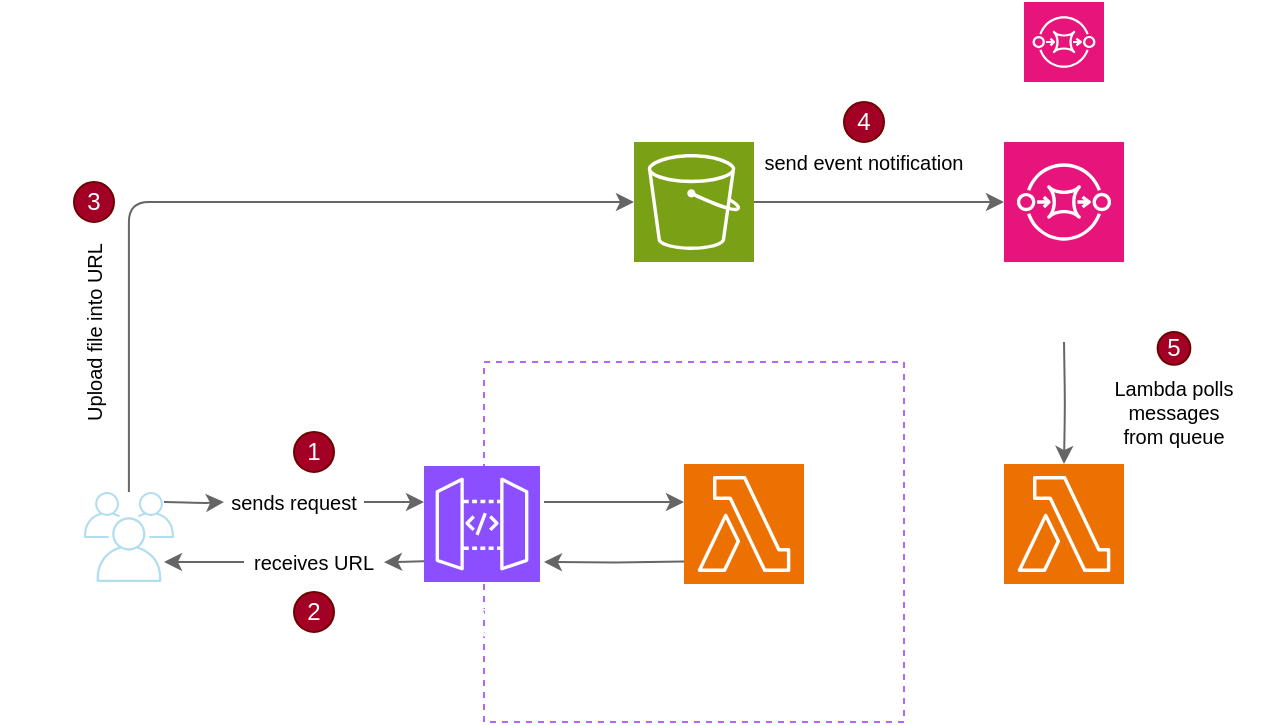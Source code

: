 <mxfile version="23.0.2" type="device">
  <diagram id="Ht1M8jgEwFfnCIfOTk4-" name="Page-1">
    <mxGraphModel dx="619" dy="951" grid="1" gridSize="10" guides="1" tooltips="1" connect="1" arrows="1" fold="1" page="0" pageScale="1" pageWidth="1169" pageHeight="827" math="0" shadow="0">
      <root>
        <mxCell id="0" />
        <mxCell id="1" parent="0" />
        <mxCell id="XL2JvxlQImCeZwp-tDhh-8" value="" style="rounded=0;whiteSpace=wrap;html=1;strokeColor=#B266FF;dashed=1;" parent="1" vertex="1">
          <mxGeometry x="650" y="110" width="210" height="180" as="geometry" />
        </mxCell>
        <mxCell id="XL2JvxlQImCeZwp-tDhh-9" value="api gateway -&amp;nbsp;&lt;br style=&quot;font-size: 11px;&quot;&gt;handle traffic" style="sketch=0;points=[[0,0,0],[0.25,0,0],[0.5,0,0],[0.75,0,0],[1,0,0],[0,1,0],[0.25,1,0],[0.5,1,0],[0.75,1,0],[1,1,0],[0,0.25,0],[0,0.5,0],[0,0.75,0],[1,0.25,0],[1,0.5,0],[1,0.75,0]];outlineConnect=0;fontColor=#FFFFFF;fillColor=#8C4FFF;strokeColor=#ffffff;dashed=0;verticalLabelPosition=bottom;verticalAlign=top;align=center;html=1;fontSize=11;fontStyle=0;aspect=fixed;shape=mxgraph.aws4.resourceIcon;resIcon=mxgraph.aws4.api_gateway;" parent="1" vertex="1">
          <mxGeometry x="620" y="162" width="58" height="58" as="geometry" />
        </mxCell>
        <mxCell id="XL2JvxlQImCeZwp-tDhh-10" style="edgeStyle=orthogonalEdgeStyle;rounded=1;orthogonalLoop=1;jettySize=auto;html=1;curved=0;strokeColor=#666666;" parent="1" source="XL2JvxlQImCeZwp-tDhh-22" edge="1">
          <mxGeometry relative="1" as="geometry">
            <mxPoint x="490" y="180" as="sourcePoint" />
            <mxPoint x="620" y="180" as="targetPoint" />
            <Array as="points" />
          </mxGeometry>
        </mxCell>
        <mxCell id="XL2JvxlQImCeZwp-tDhh-11" value="lambda - creates&lt;br style=&quot;font-size: 11px;&quot;&gt;presigned POST URLs" style="sketch=0;points=[[0,0,0],[0.25,0,0],[0.5,0,0],[0.75,0,0],[1,0,0],[0,1,0],[0.25,1,0],[0.5,1,0],[0.75,1,0],[1,1,0],[0,0.25,0],[0,0.5,0],[0,0.75,0],[1,0.25,0],[1,0.5,0],[1,0.75,0]];outlineConnect=0;fontColor=#FFFFFF;fillColor=#ED7100;strokeColor=#ffffff;dashed=0;verticalLabelPosition=bottom;verticalAlign=top;align=center;html=1;fontSize=11;fontStyle=0;aspect=fixed;shape=mxgraph.aws4.resourceIcon;resIcon=mxgraph.aws4.lambda;fontFamily=Helvetica;" parent="1" vertex="1">
          <mxGeometry x="750" y="161" width="60" height="60" as="geometry" />
        </mxCell>
        <mxCell id="XL2JvxlQImCeZwp-tDhh-12" value="lambda - validates uploaded file&lt;br style=&quot;font-size: 11px;&quot;&gt;NOTE: We will focus on&lt;br&gt;this process!" style="sketch=0;points=[[0,0,0],[0.25,0,0],[0.5,0,0],[0.75,0,0],[1,0,0],[0,1,0],[0.25,1,0],[0.5,1,0],[0.75,1,0],[1,1,0],[0,0.25,0],[0,0.5,0],[0,0.75,0],[1,0.25,0],[1,0.5,0],[1,0.75,0]];outlineConnect=0;fontColor=#FFFFFF;fillColor=#ED7100;strokeColor=#ffffff;dashed=0;verticalLabelPosition=bottom;verticalAlign=top;align=center;html=1;fontSize=11;fontStyle=0;aspect=fixed;shape=mxgraph.aws4.resourceIcon;resIcon=mxgraph.aws4.lambda;fontFamily=Helvetica;" parent="1" vertex="1">
          <mxGeometry x="910" y="161" width="60" height="60" as="geometry" />
        </mxCell>
        <mxCell id="XL2JvxlQImCeZwp-tDhh-13" value="bucket - stores files" style="sketch=0;points=[[0,0,0],[0.25,0,0],[0.5,0,0],[0.75,0,0],[1,0,0],[0,1,0],[0.25,1,0],[0.5,1,0],[0.75,1,0],[1,1,0],[0,0.25,0],[0,0.5,0],[0,0.75,0],[1,0.25,0],[1,0.5,0],[1,0.75,0]];outlineConnect=0;fontColor=#FFFFFF;fillColor=#7AA116;strokeColor=#ffffff;dashed=0;verticalLabelPosition=bottom;verticalAlign=top;align=center;html=1;fontSize=11;fontStyle=0;aspect=fixed;shape=mxgraph.aws4.resourceIcon;resIcon=mxgraph.aws4.s3;fontFamily=Helvetica;" parent="1" vertex="1">
          <mxGeometry x="725" width="60" height="60" as="geometry" />
        </mxCell>
        <mxCell id="XL2JvxlQImCeZwp-tDhh-14" style="edgeStyle=orthogonalEdgeStyle;rounded=1;orthogonalLoop=1;jettySize=auto;html=1;entryX=0;entryY=0.5;entryDx=0;entryDy=0;entryPerimeter=0;curved=0;strokeColor=#666666;" parent="1" edge="1">
          <mxGeometry relative="1" as="geometry">
            <mxPoint x="680" y="180" as="sourcePoint" />
            <mxPoint x="750" y="180" as="targetPoint" />
          </mxGeometry>
        </mxCell>
        <mxCell id="XL2JvxlQImCeZwp-tDhh-16" style="edgeStyle=orthogonalEdgeStyle;rounded=0;orthogonalLoop=1;jettySize=auto;html=1;strokeColor=#666666;" parent="1" edge="1">
          <mxGeometry relative="1" as="geometry">
            <mxPoint x="750" y="209.76" as="sourcePoint" />
            <mxPoint x="680" y="210" as="targetPoint" />
          </mxGeometry>
        </mxCell>
        <mxCell id="XL2JvxlQImCeZwp-tDhh-21" style="edgeStyle=orthogonalEdgeStyle;rounded=0;orthogonalLoop=1;jettySize=auto;html=1;strokeColor=#666666;" parent="1" source="XL2JvxlQImCeZwp-tDhh-23" edge="1">
          <mxGeometry relative="1" as="geometry">
            <mxPoint x="620" y="209.63" as="sourcePoint" />
            <mxPoint x="490" y="210" as="targetPoint" />
          </mxGeometry>
        </mxCell>
        <mxCell id="XL2JvxlQImCeZwp-tDhh-24" value="" style="edgeStyle=orthogonalEdgeStyle;rounded=0;orthogonalLoop=1;jettySize=auto;html=1;strokeColor=#666666;" parent="1" target="XL2JvxlQImCeZwp-tDhh-23" edge="1">
          <mxGeometry relative="1" as="geometry">
            <mxPoint x="620" y="209.63" as="sourcePoint" />
            <mxPoint x="490" y="210" as="targetPoint" />
          </mxGeometry>
        </mxCell>
        <mxCell id="XL2JvxlQImCeZwp-tDhh-23" value="receives URL" style="text;html=1;strokeColor=none;fillColor=none;align=center;verticalAlign=middle;whiteSpace=wrap;rounded=0;fontSize=10;" parent="1" vertex="1">
          <mxGeometry x="530" y="195" width="70" height="30" as="geometry" />
        </mxCell>
        <mxCell id="XL2JvxlQImCeZwp-tDhh-25" value="" style="edgeStyle=orthogonalEdgeStyle;rounded=1;orthogonalLoop=1;jettySize=auto;html=1;curved=0;strokeColor=#666666;" parent="1" target="XL2JvxlQImCeZwp-tDhh-22" edge="1">
          <mxGeometry relative="1" as="geometry">
            <mxPoint x="490" y="180" as="sourcePoint" />
            <mxPoint x="620" y="180" as="targetPoint" />
            <Array as="points" />
          </mxGeometry>
        </mxCell>
        <mxCell id="XL2JvxlQImCeZwp-tDhh-22" value="sends request" style="text;html=1;strokeColor=none;fillColor=none;align=center;verticalAlign=middle;whiteSpace=wrap;rounded=0;fontSize=10;" parent="1" vertex="1">
          <mxGeometry x="520" y="165" width="70" height="30" as="geometry" />
        </mxCell>
        <mxCell id="XL2JvxlQImCeZwp-tDhh-29" value="1" style="ellipse;whiteSpace=wrap;html=1;aspect=fixed;fillColor=#a20025;fontColor=#ffffff;strokeColor=#6F0000;" parent="1" vertex="1">
          <mxGeometry x="555" y="145" width="20" height="20" as="geometry" />
        </mxCell>
        <mxCell id="XL2JvxlQImCeZwp-tDhh-31" value="2" style="ellipse;whiteSpace=wrap;html=1;aspect=fixed;fillColor=#a20025;fontColor=#ffffff;strokeColor=#6F0000;" parent="1" vertex="1">
          <mxGeometry x="555" y="225" width="20" height="20" as="geometry" />
        </mxCell>
        <mxCell id="XL2JvxlQImCeZwp-tDhh-32" value="3" style="ellipse;whiteSpace=wrap;html=1;aspect=fixed;fillColor=#a20025;fontColor=#ffffff;strokeColor=#6F0000;" parent="1" vertex="1">
          <mxGeometry x="445" y="20" width="20" height="20" as="geometry" />
        </mxCell>
        <mxCell id="XL2JvxlQImCeZwp-tDhh-33" value="Upload file into URL" style="text;html=1;strokeColor=none;fillColor=none;align=center;verticalAlign=middle;whiteSpace=wrap;rounded=0;fontSize=10;rotation=270;" parent="1" vertex="1">
          <mxGeometry x="405" y="80" width="100" height="30" as="geometry" />
        </mxCell>
        <mxCell id="840NvPDJzdmyJc8y4HfU-7" value="&lt;font color=&quot;#ffffff&quot; style=&quot;font-size: 11px;&quot;&gt;users&amp;nbsp;want a presigned&lt;br style=&quot;font-size: 11px;&quot;&gt;URL to upload huge files...&lt;/font&gt;" style="sketch=0;outlineConnect=0;strokeColor=#10739e;fillColor=#b1ddf0;dashed=0;verticalLabelPosition=bottom;verticalAlign=top;align=center;html=1;fontSize=11;fontStyle=0;aspect=fixed;shape=mxgraph.aws4.illustration_users;pointerEvents=1" parent="1" vertex="1">
          <mxGeometry x="450" y="175" width="45" height="45" as="geometry" />
        </mxCell>
        <mxCell id="840NvPDJzdmyJc8y4HfU-13" style="edgeStyle=orthogonalEdgeStyle;rounded=1;orthogonalLoop=1;jettySize=auto;html=1;entryX=0;entryY=0.5;entryDx=0;entryDy=0;entryPerimeter=0;curved=0;strokeColor=#666666;" parent="1" source="840NvPDJzdmyJc8y4HfU-7" target="XL2JvxlQImCeZwp-tDhh-13" edge="1">
          <mxGeometry relative="1" as="geometry">
            <Array as="points">
              <mxPoint x="472" y="30" />
            </Array>
          </mxGeometry>
        </mxCell>
        <mxCell id="840NvPDJzdmyJc8y4HfU-14" value="" style="group" parent="1" vertex="1" connectable="0">
          <mxGeometry x="950" y="95" width="90" height="50" as="geometry" />
        </mxCell>
        <mxCell id="840NvPDJzdmyJc8y4HfU-10" value="Lambda polls &lt;br&gt;messages&lt;br&gt;from queue" style="text;html=1;strokeColor=none;fillColor=none;align=center;verticalAlign=middle;whiteSpace=wrap;rounded=0;fontSize=10;" parent="840NvPDJzdmyJc8y4HfU-14" vertex="1">
          <mxGeometry y="30" width="90" height="20" as="geometry" />
        </mxCell>
        <mxCell id="840NvPDJzdmyJc8y4HfU-11" value="5" style="ellipse;whiteSpace=wrap;html=1;aspect=fixed;fillColor=#a20025;fontColor=#ffffff;strokeColor=#6F0000;" parent="840NvPDJzdmyJc8y4HfU-14" vertex="1">
          <mxGeometry x="36.818" width="16.364" height="16.364" as="geometry" />
        </mxCell>
        <mxCell id="840NvPDJzdmyJc8y4HfU-15" style="edgeStyle=orthogonalEdgeStyle;rounded=1;orthogonalLoop=1;jettySize=auto;html=1;entryX=0;entryY=0.5;entryDx=0;entryDy=0;entryPerimeter=0;curved=0;strokeColor=#666666;" parent="1" source="XL2JvxlQImCeZwp-tDhh-13" target="840NvPDJzdmyJc8y4HfU-1" edge="1">
          <mxGeometry relative="1" as="geometry" />
        </mxCell>
        <mxCell id="840NvPDJzdmyJc8y4HfU-20" value="" style="group" parent="1" vertex="1" connectable="0">
          <mxGeometry x="785" y="-20" width="110" height="40" as="geometry" />
        </mxCell>
        <mxCell id="XL2JvxlQImCeZwp-tDhh-44" value="send event notification" style="text;html=1;strokeColor=none;fillColor=none;align=center;verticalAlign=middle;whiteSpace=wrap;rounded=0;fontSize=10;" parent="840NvPDJzdmyJc8y4HfU-20" vertex="1">
          <mxGeometry y="20" width="110" height="20" as="geometry" />
        </mxCell>
        <mxCell id="XL2JvxlQImCeZwp-tDhh-45" value="4" style="ellipse;whiteSpace=wrap;html=1;aspect=fixed;fillColor=#a20025;fontColor=#ffffff;strokeColor=#6F0000;" parent="840NvPDJzdmyJc8y4HfU-20" vertex="1">
          <mxGeometry x="45" width="20" height="20" as="geometry" />
        </mxCell>
        <mxCell id="1ZQnKOyZAjn5Zr5KKUVW-1" value="" style="group" vertex="1" connectable="0" parent="1">
          <mxGeometry x="910" y="-70" width="60" height="130" as="geometry" />
        </mxCell>
        <mxCell id="840NvPDJzdmyJc8y4HfU-1" value="queue - handle&lt;br&gt;messages" style="sketch=0;points=[[0,0,0],[0.25,0,0],[0.5,0,0],[0.75,0,0],[1,0,0],[0,1,0],[0.25,1,0],[0.5,1,0],[0.75,1,0],[1,1,0],[0,0.25,0],[0,0.5,0],[0,0.75,0],[1,0.25,0],[1,0.5,0],[1,0.75,0]];outlineConnect=0;fontColor=#FFFFFF;fillColor=#E7157B;strokeColor=#ffffff;dashed=0;verticalLabelPosition=bottom;verticalAlign=top;align=center;html=1;fontSize=11;fontStyle=0;aspect=fixed;shape=mxgraph.aws4.resourceIcon;resIcon=mxgraph.aws4.sqs;" parent="1ZQnKOyZAjn5Zr5KKUVW-1" vertex="1">
          <mxGeometry y="70" width="60" height="60" as="geometry" />
        </mxCell>
        <mxCell id="840NvPDJzdmyJc8y4HfU-9" value="dlq" style="sketch=0;points=[[0,0,0],[0.25,0,0],[0.5,0,0],[0.75,0,0],[1,0,0],[0,1,0],[0.25,1,0],[0.5,1,0],[0.75,1,0],[1,1,0],[0,0.25,0],[0,0.5,0],[0,0.75,0],[1,0.25,0],[1,0.5,0],[1,0.75,0]];outlineConnect=0;fontColor=#FFFFFF;fillColor=#E7157B;strokeColor=#ffffff;dashed=0;verticalLabelPosition=bottom;verticalAlign=top;align=center;html=1;fontSize=11;fontStyle=0;aspect=fixed;shape=mxgraph.aws4.resourceIcon;resIcon=mxgraph.aws4.sqs;" parent="1ZQnKOyZAjn5Zr5KKUVW-1" vertex="1">
          <mxGeometry x="10" width="40" height="40" as="geometry" />
        </mxCell>
        <mxCell id="1ZQnKOyZAjn5Zr5KKUVW-3" style="edgeStyle=orthogonalEdgeStyle;rounded=1;orthogonalLoop=1;jettySize=auto;html=1;entryX=0.5;entryY=0;entryDx=0;entryDy=0;entryPerimeter=0;curved=0;strokeColor=#666666;" edge="1" parent="1" target="XL2JvxlQImCeZwp-tDhh-12">
          <mxGeometry relative="1" as="geometry">
            <mxPoint x="940" y="100" as="sourcePoint" />
          </mxGeometry>
        </mxCell>
      </root>
    </mxGraphModel>
  </diagram>
</mxfile>
